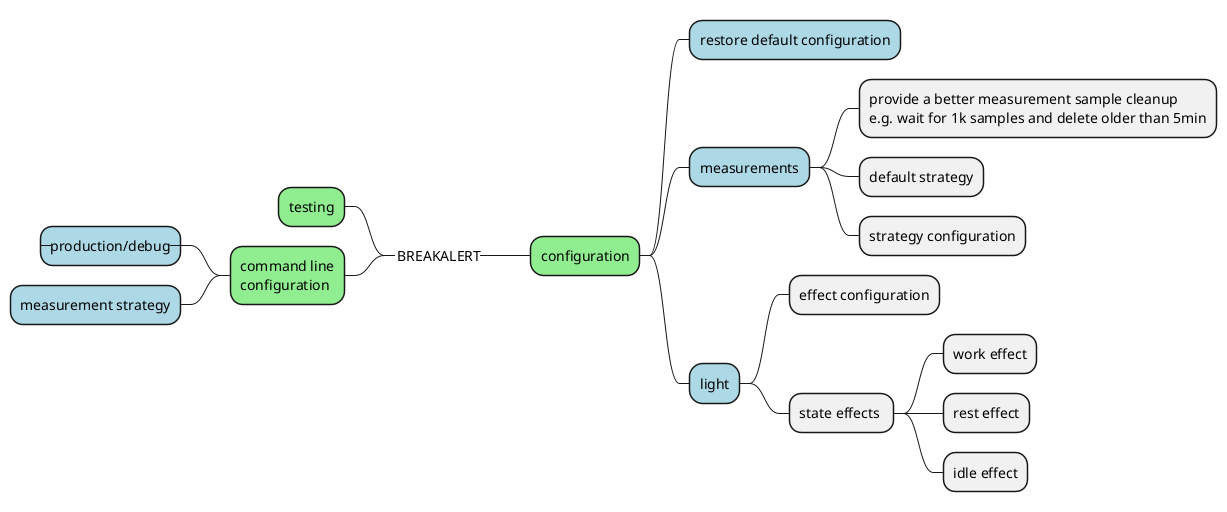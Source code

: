 @startmindmap
<style>
mindmapDiagram {
  ' node {
  '   BackgroundColor lightGreen
  ' }
  ' boxless {
  '   FontColor darkgreen
  ' }
    :depth(1) {
      BackGroundColor lightgreen
    }
    :depth(2) {
      BackGroundColor lightblue
    }
}
</style>

*_ BREAKALERT

++ configuration

+++ restore default configuration

+++ measurements
++++ provide a better measurement sample cleanup\ne.g. wait for 1k samples and delete older than 5min
++++ default strategy
++++ strategy configuration



+++   light
++++  effect configuration

++++  state effects 
+++++ work effect
+++++ rest effect
+++++ idle effect


-- testing

-- command line\nconfiguration
--- --production/debug--
--- measurement strategy

@endmindmap